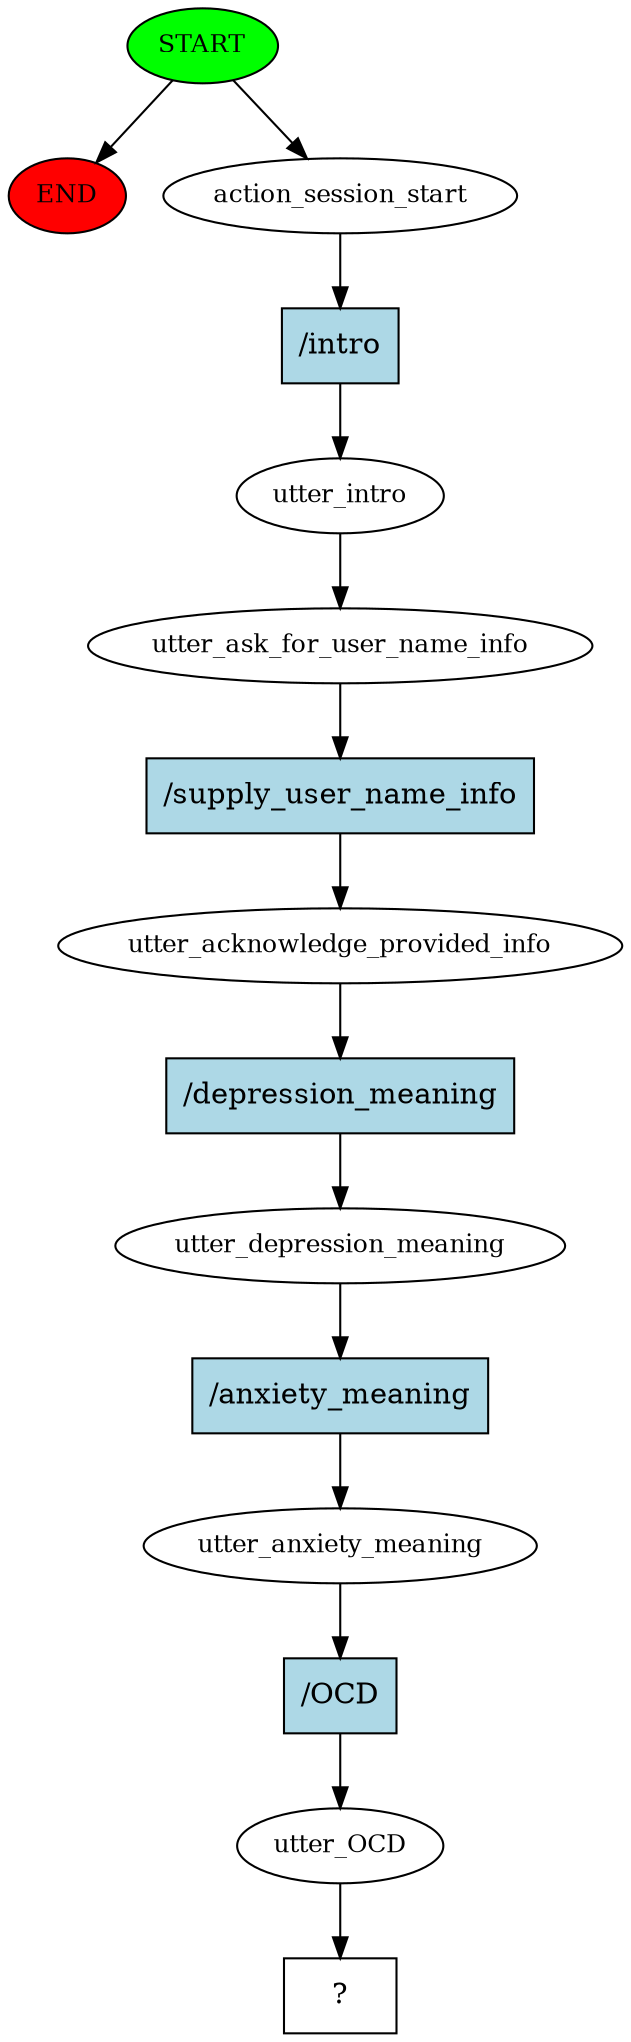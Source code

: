 digraph  {
0 [class="start active", fillcolor=green, fontsize=12, label=START, style=filled];
"-1" [class=end, fillcolor=red, fontsize=12, label=END, style=filled];
1 [class=active, fontsize=12, label=action_session_start];
2 [class=active, fontsize=12, label=utter_intro];
3 [class=active, fontsize=12, label=utter_ask_for_user_name_info];
4 [class=active, fontsize=12, label=utter_acknowledge_provided_info];
5 [class=active, fontsize=12, label=utter_depression_meaning];
6 [class=active, fontsize=12, label=utter_anxiety_meaning];
7 [class=active, fontsize=12, label=utter_OCD];
8 [class="intent dashed active", label="  ?  ", shape=rect];
9 [class="intent active", fillcolor=lightblue, label="/intro", shape=rect, style=filled];
10 [class="intent active", fillcolor=lightblue, label="/supply_user_name_info", shape=rect, style=filled];
11 [class="intent active", fillcolor=lightblue, label="/depression_meaning", shape=rect, style=filled];
12 [class="intent active", fillcolor=lightblue, label="/anxiety_meaning", shape=rect, style=filled];
13 [class="intent active", fillcolor=lightblue, label="/OCD", shape=rect, style=filled];
0 -> "-1"  [class="", key=NONE, label=""];
0 -> 1  [class=active, key=NONE, label=""];
1 -> 9  [class=active, key=0];
2 -> 3  [class=active, key=NONE, label=""];
3 -> 10  [class=active, key=0];
4 -> 11  [class=active, key=0];
5 -> 12  [class=active, key=0];
6 -> 13  [class=active, key=0];
7 -> 8  [class=active, key=NONE, label=""];
9 -> 2  [class=active, key=0];
10 -> 4  [class=active, key=0];
11 -> 5  [class=active, key=0];
12 -> 6  [class=active, key=0];
13 -> 7  [class=active, key=0];
}
